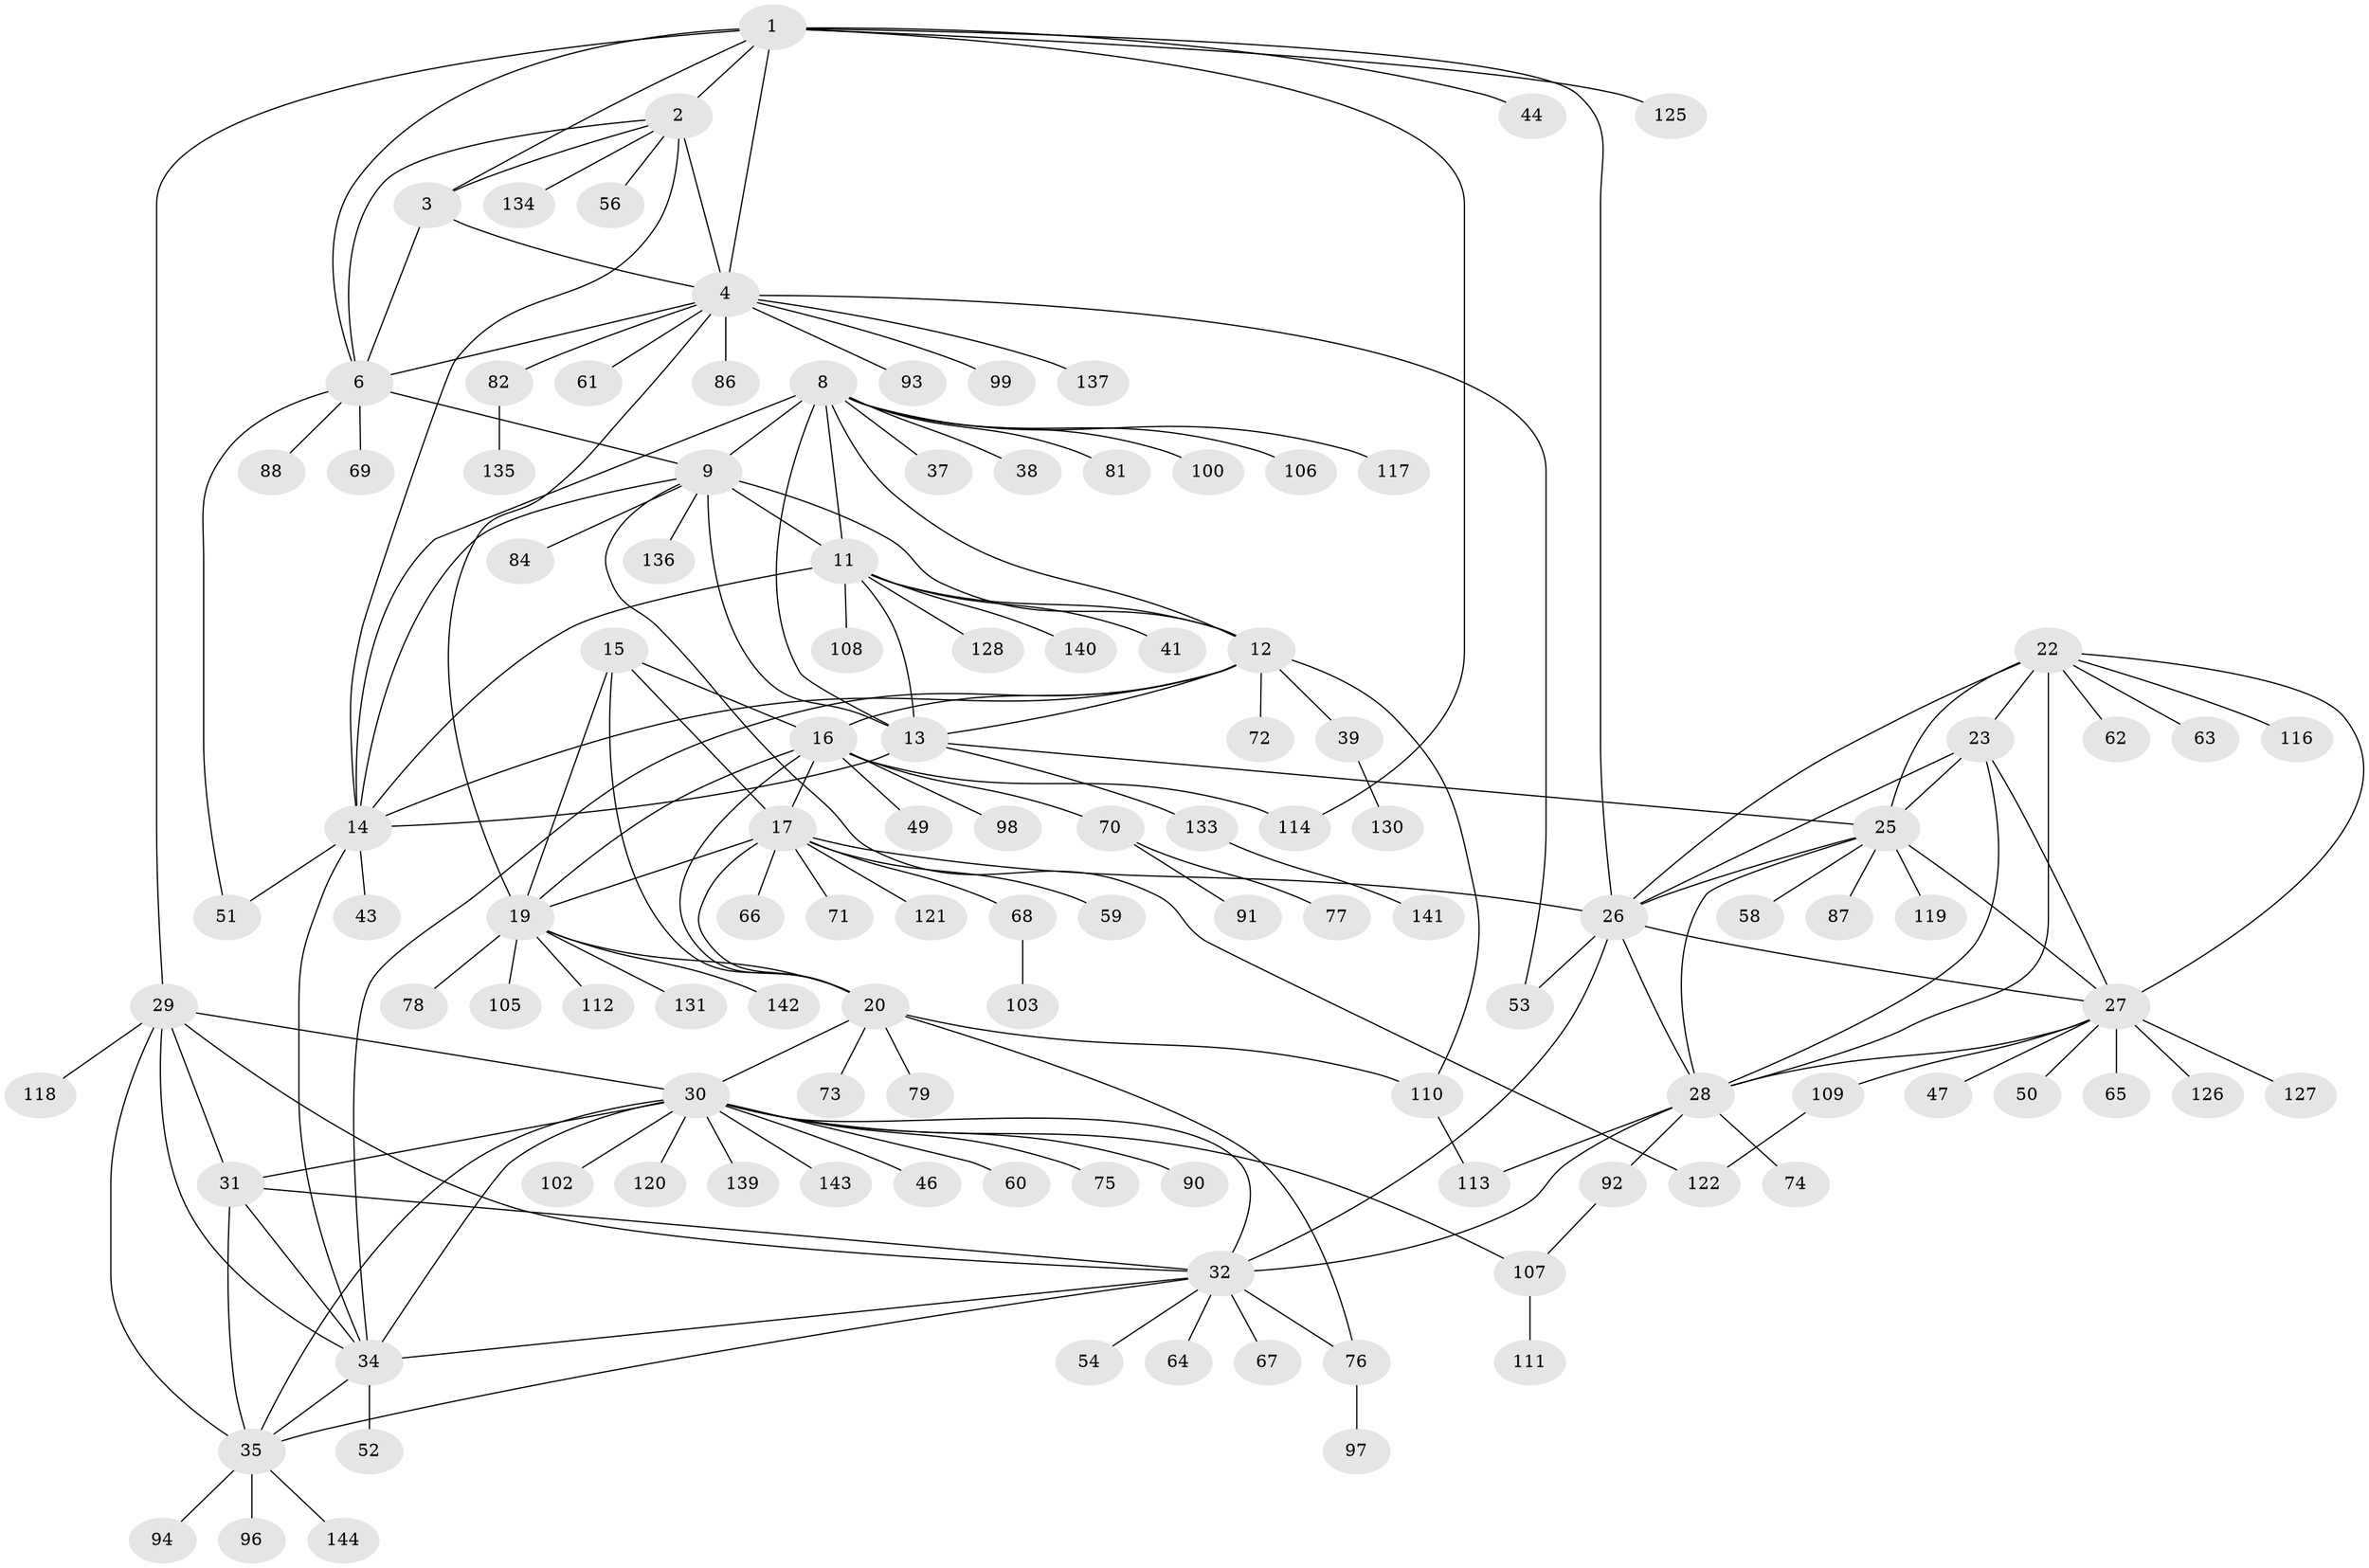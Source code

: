 // original degree distribution, {10: 0.04827586206896552, 9: 0.027586206896551724, 7: 0.04827586206896552, 11: 0.013793103448275862, 13: 0.027586206896551724, 12: 0.020689655172413793, 8: 0.034482758620689655, 6: 0.013793103448275862, 14: 0.006896551724137931, 2: 0.11724137931034483, 1: 0.593103448275862, 3: 0.04827586206896552}
// Generated by graph-tools (version 1.1) at 2025/11/02/27/25 16:11:35]
// undirected, 117 vertices, 175 edges
graph export_dot {
graph [start="1"]
  node [color=gray90,style=filled];
  1 [super="+5"];
  2;
  3 [super="+129"];
  4 [super="+7"];
  6 [super="+57"];
  8 [super="+132"];
  9 [super="+10"];
  11 [super="+80"];
  12 [super="+48"];
  13;
  14 [super="+83"];
  15;
  16 [super="+21"];
  17 [super="+18"];
  19 [super="+55"];
  20 [super="+145"];
  22 [super="+24"];
  23;
  25 [super="+45"];
  26;
  27 [super="+101"];
  28 [super="+104"];
  29 [super="+85"];
  30 [super="+33"];
  31 [super="+40"];
  32 [super="+89"];
  34 [super="+36"];
  35 [super="+42"];
  37;
  38;
  39;
  41;
  43;
  44;
  46;
  47;
  49;
  50;
  51;
  52;
  53;
  54;
  56;
  58;
  59;
  60;
  61;
  62;
  63;
  64;
  65;
  66;
  67;
  68;
  69;
  70;
  71;
  72;
  73;
  74;
  75;
  76;
  77;
  78;
  79;
  81;
  82;
  84;
  86;
  87;
  88;
  90;
  91;
  92 [super="+115"];
  93 [super="+95"];
  94;
  96;
  97;
  98;
  99;
  100;
  102;
  103;
  105;
  106;
  107;
  108;
  109;
  110 [super="+123"];
  111 [super="+124"];
  112;
  113;
  114;
  116;
  117;
  118;
  119;
  120;
  121;
  122 [super="+138"];
  125;
  126;
  127;
  128;
  130;
  131;
  133;
  134;
  135;
  136;
  137;
  139;
  140;
  141;
  142;
  143;
  144;
  1 -- 2 [weight=2];
  1 -- 3 [weight=2];
  1 -- 4 [weight=4];
  1 -- 6 [weight=2];
  1 -- 26;
  1 -- 29;
  1 -- 44;
  1 -- 114;
  1 -- 125;
  2 -- 3;
  2 -- 4 [weight=2];
  2 -- 6;
  2 -- 56;
  2 -- 134;
  2 -- 14;
  3 -- 4 [weight=2];
  3 -- 6;
  4 -- 6 [weight=2];
  4 -- 53;
  4 -- 99;
  4 -- 137;
  4 -- 82;
  4 -- 19;
  4 -- 93;
  4 -- 86;
  4 -- 61;
  6 -- 9;
  6 -- 51;
  6 -- 69;
  6 -- 88;
  8 -- 9 [weight=2];
  8 -- 11;
  8 -- 12;
  8 -- 13;
  8 -- 14;
  8 -- 37;
  8 -- 38;
  8 -- 81;
  8 -- 100;
  8 -- 106;
  8 -- 117;
  9 -- 11 [weight=2];
  9 -- 12 [weight=2];
  9 -- 13 [weight=2];
  9 -- 14 [weight=2];
  9 -- 84;
  9 -- 122;
  9 -- 136;
  11 -- 12;
  11 -- 13;
  11 -- 14;
  11 -- 41;
  11 -- 108;
  11 -- 128;
  11 -- 140;
  12 -- 13;
  12 -- 14;
  12 -- 39;
  12 -- 72;
  12 -- 110;
  12 -- 16;
  12 -- 34;
  13 -- 14;
  13 -- 25;
  13 -- 133;
  14 -- 34;
  14 -- 43;
  14 -- 51;
  15 -- 16 [weight=2];
  15 -- 17 [weight=2];
  15 -- 19;
  15 -- 20;
  16 -- 17 [weight=4];
  16 -- 19 [weight=2];
  16 -- 20 [weight=2];
  16 -- 49;
  16 -- 98;
  16 -- 70;
  16 -- 114;
  17 -- 19 [weight=2];
  17 -- 20 [weight=2];
  17 -- 66;
  17 -- 121;
  17 -- 68;
  17 -- 71;
  17 -- 26;
  17 -- 59;
  19 -- 20;
  19 -- 78;
  19 -- 105;
  19 -- 112;
  19 -- 131;
  19 -- 142;
  20 -- 30;
  20 -- 73;
  20 -- 76;
  20 -- 79;
  20 -- 110;
  22 -- 23 [weight=2];
  22 -- 25 [weight=2];
  22 -- 26 [weight=2];
  22 -- 27 [weight=2];
  22 -- 28 [weight=2];
  22 -- 62;
  22 -- 63;
  22 -- 116;
  23 -- 25;
  23 -- 26;
  23 -- 27;
  23 -- 28;
  25 -- 26;
  25 -- 27;
  25 -- 28;
  25 -- 87;
  25 -- 119;
  25 -- 58;
  26 -- 27;
  26 -- 28;
  26 -- 32;
  26 -- 53;
  27 -- 28;
  27 -- 47;
  27 -- 50;
  27 -- 65;
  27 -- 109;
  27 -- 126;
  27 -- 127;
  28 -- 74;
  28 -- 92;
  28 -- 32;
  28 -- 113;
  29 -- 30 [weight=2];
  29 -- 31;
  29 -- 32;
  29 -- 34;
  29 -- 35;
  29 -- 118;
  30 -- 31 [weight=2];
  30 -- 32 [weight=2];
  30 -- 34 [weight=2];
  30 -- 35 [weight=2];
  30 -- 46;
  30 -- 60;
  30 -- 75;
  30 -- 107;
  30 -- 120;
  30 -- 139;
  30 -- 143;
  30 -- 102;
  30 -- 90;
  31 -- 32;
  31 -- 34;
  31 -- 35;
  32 -- 34;
  32 -- 35;
  32 -- 54;
  32 -- 64;
  32 -- 67;
  32 -- 76;
  34 -- 35;
  34 -- 52;
  35 -- 96;
  35 -- 144;
  35 -- 94;
  39 -- 130;
  68 -- 103;
  70 -- 77;
  70 -- 91;
  76 -- 97;
  82 -- 135;
  92 -- 107;
  107 -- 111;
  109 -- 122;
  110 -- 113;
  133 -- 141;
}
